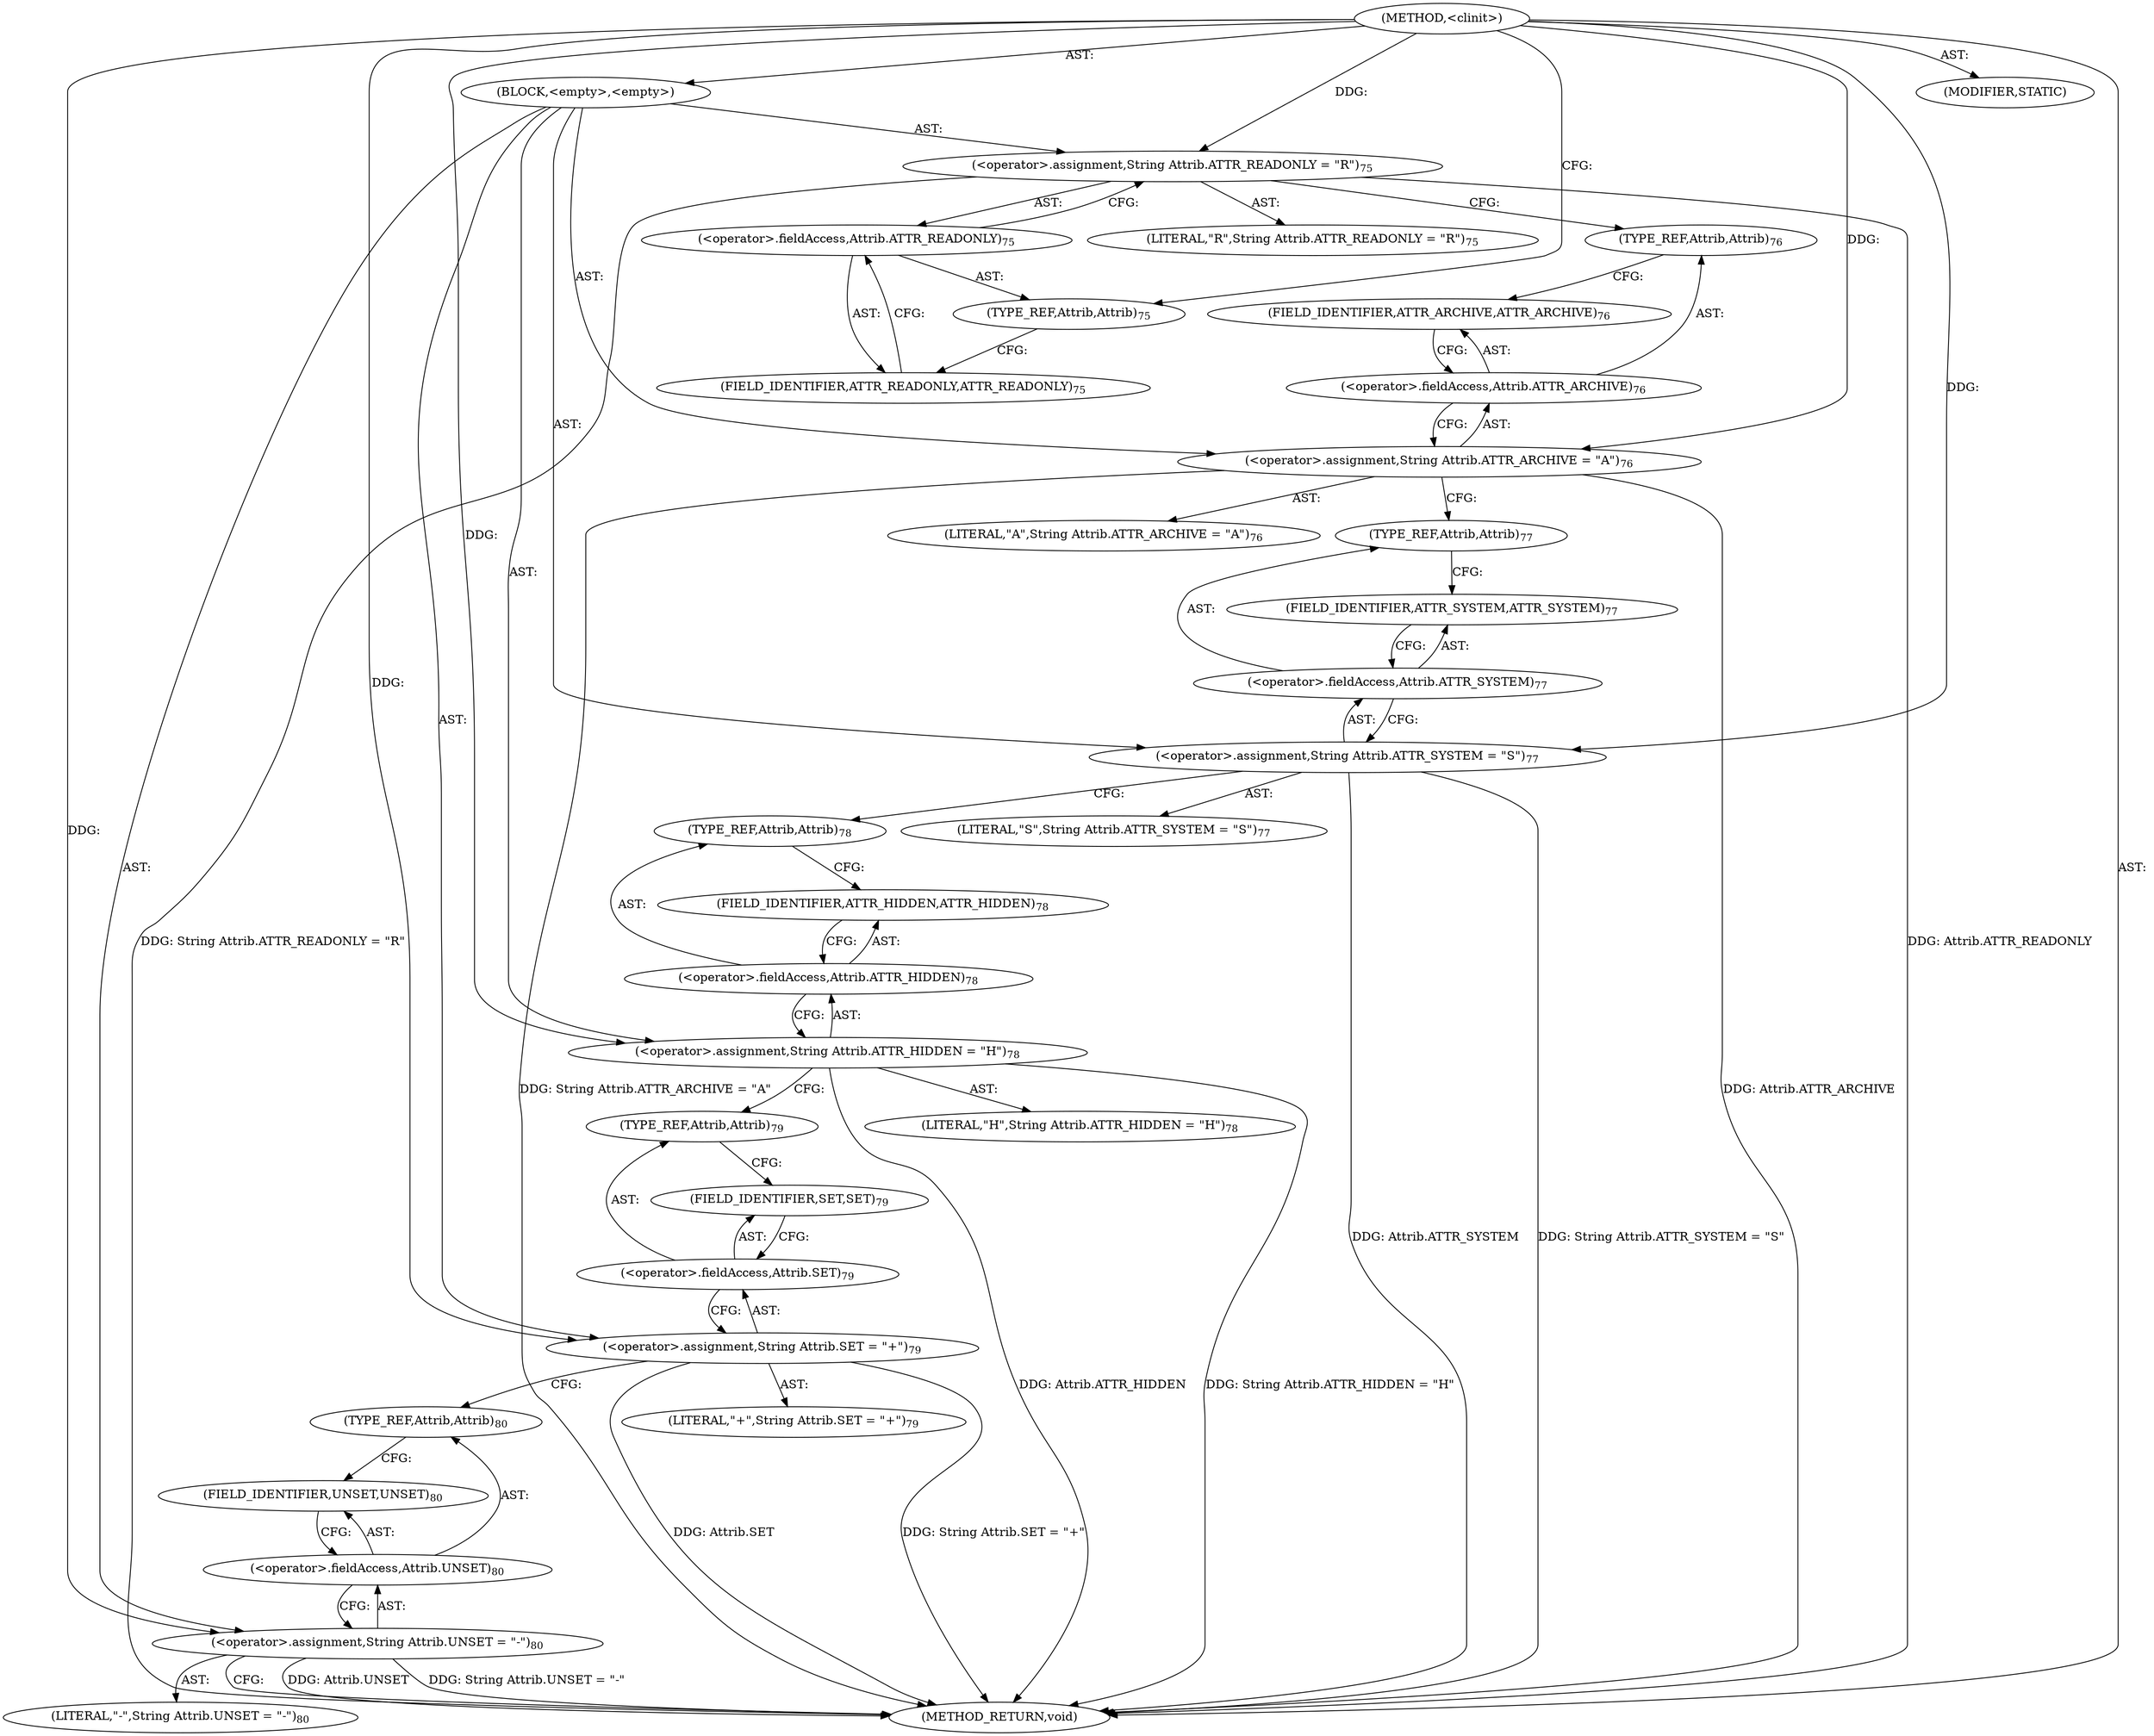 digraph "&lt;clinit&gt;" {  
"111669149713" [label = <(METHOD,&lt;clinit&gt;)> ]
"25769803801" [label = <(BLOCK,&lt;empty&gt;,&lt;empty&gt;)> ]
"30064771154" [label = <(&lt;operator&gt;.assignment,String Attrib.ATTR_READONLY = &quot;R&quot;)<SUB>75</SUB>> ]
"30064771155" [label = <(&lt;operator&gt;.fieldAccess,Attrib.ATTR_READONLY)<SUB>75</SUB>> ]
"180388626438" [label = <(TYPE_REF,Attrib,Attrib)<SUB>75</SUB>> ]
"55834574857" [label = <(FIELD_IDENTIFIER,ATTR_READONLY,ATTR_READONLY)<SUB>75</SUB>> ]
"90194313230" [label = <(LITERAL,&quot;R&quot;,String Attrib.ATTR_READONLY = &quot;R&quot;)<SUB>75</SUB>> ]
"30064771156" [label = <(&lt;operator&gt;.assignment,String Attrib.ATTR_ARCHIVE = &quot;A&quot;)<SUB>76</SUB>> ]
"30064771157" [label = <(&lt;operator&gt;.fieldAccess,Attrib.ATTR_ARCHIVE)<SUB>76</SUB>> ]
"180388626439" [label = <(TYPE_REF,Attrib,Attrib)<SUB>76</SUB>> ]
"55834574858" [label = <(FIELD_IDENTIFIER,ATTR_ARCHIVE,ATTR_ARCHIVE)<SUB>76</SUB>> ]
"90194313231" [label = <(LITERAL,&quot;A&quot;,String Attrib.ATTR_ARCHIVE = &quot;A&quot;)<SUB>76</SUB>> ]
"30064771158" [label = <(&lt;operator&gt;.assignment,String Attrib.ATTR_SYSTEM = &quot;S&quot;)<SUB>77</SUB>> ]
"30064771159" [label = <(&lt;operator&gt;.fieldAccess,Attrib.ATTR_SYSTEM)<SUB>77</SUB>> ]
"180388626440" [label = <(TYPE_REF,Attrib,Attrib)<SUB>77</SUB>> ]
"55834574859" [label = <(FIELD_IDENTIFIER,ATTR_SYSTEM,ATTR_SYSTEM)<SUB>77</SUB>> ]
"90194313232" [label = <(LITERAL,&quot;S&quot;,String Attrib.ATTR_SYSTEM = &quot;S&quot;)<SUB>77</SUB>> ]
"30064771160" [label = <(&lt;operator&gt;.assignment,String Attrib.ATTR_HIDDEN = &quot;H&quot;)<SUB>78</SUB>> ]
"30064771161" [label = <(&lt;operator&gt;.fieldAccess,Attrib.ATTR_HIDDEN)<SUB>78</SUB>> ]
"180388626441" [label = <(TYPE_REF,Attrib,Attrib)<SUB>78</SUB>> ]
"55834574860" [label = <(FIELD_IDENTIFIER,ATTR_HIDDEN,ATTR_HIDDEN)<SUB>78</SUB>> ]
"90194313233" [label = <(LITERAL,&quot;H&quot;,String Attrib.ATTR_HIDDEN = &quot;H&quot;)<SUB>78</SUB>> ]
"30064771162" [label = <(&lt;operator&gt;.assignment,String Attrib.SET = &quot;+&quot;)<SUB>79</SUB>> ]
"30064771163" [label = <(&lt;operator&gt;.fieldAccess,Attrib.SET)<SUB>79</SUB>> ]
"180388626442" [label = <(TYPE_REF,Attrib,Attrib)<SUB>79</SUB>> ]
"55834574861" [label = <(FIELD_IDENTIFIER,SET,SET)<SUB>79</SUB>> ]
"90194313234" [label = <(LITERAL,&quot;+&quot;,String Attrib.SET = &quot;+&quot;)<SUB>79</SUB>> ]
"30064771164" [label = <(&lt;operator&gt;.assignment,String Attrib.UNSET = &quot;-&quot;)<SUB>80</SUB>> ]
"30064771165" [label = <(&lt;operator&gt;.fieldAccess,Attrib.UNSET)<SUB>80</SUB>> ]
"180388626443" [label = <(TYPE_REF,Attrib,Attrib)<SUB>80</SUB>> ]
"55834574862" [label = <(FIELD_IDENTIFIER,UNSET,UNSET)<SUB>80</SUB>> ]
"90194313235" [label = <(LITERAL,&quot;-&quot;,String Attrib.UNSET = &quot;-&quot;)<SUB>80</SUB>> ]
"133143986223" [label = <(MODIFIER,STATIC)> ]
"128849018897" [label = <(METHOD_RETURN,void)> ]
  "111669149713" -> "25769803801"  [ label = "AST: "] 
  "111669149713" -> "133143986223"  [ label = "AST: "] 
  "111669149713" -> "128849018897"  [ label = "AST: "] 
  "25769803801" -> "30064771154"  [ label = "AST: "] 
  "25769803801" -> "30064771156"  [ label = "AST: "] 
  "25769803801" -> "30064771158"  [ label = "AST: "] 
  "25769803801" -> "30064771160"  [ label = "AST: "] 
  "25769803801" -> "30064771162"  [ label = "AST: "] 
  "25769803801" -> "30064771164"  [ label = "AST: "] 
  "30064771154" -> "30064771155"  [ label = "AST: "] 
  "30064771154" -> "90194313230"  [ label = "AST: "] 
  "30064771155" -> "180388626438"  [ label = "AST: "] 
  "30064771155" -> "55834574857"  [ label = "AST: "] 
  "30064771156" -> "30064771157"  [ label = "AST: "] 
  "30064771156" -> "90194313231"  [ label = "AST: "] 
  "30064771157" -> "180388626439"  [ label = "AST: "] 
  "30064771157" -> "55834574858"  [ label = "AST: "] 
  "30064771158" -> "30064771159"  [ label = "AST: "] 
  "30064771158" -> "90194313232"  [ label = "AST: "] 
  "30064771159" -> "180388626440"  [ label = "AST: "] 
  "30064771159" -> "55834574859"  [ label = "AST: "] 
  "30064771160" -> "30064771161"  [ label = "AST: "] 
  "30064771160" -> "90194313233"  [ label = "AST: "] 
  "30064771161" -> "180388626441"  [ label = "AST: "] 
  "30064771161" -> "55834574860"  [ label = "AST: "] 
  "30064771162" -> "30064771163"  [ label = "AST: "] 
  "30064771162" -> "90194313234"  [ label = "AST: "] 
  "30064771163" -> "180388626442"  [ label = "AST: "] 
  "30064771163" -> "55834574861"  [ label = "AST: "] 
  "30064771164" -> "30064771165"  [ label = "AST: "] 
  "30064771164" -> "90194313235"  [ label = "AST: "] 
  "30064771165" -> "180388626443"  [ label = "AST: "] 
  "30064771165" -> "55834574862"  [ label = "AST: "] 
  "30064771154" -> "180388626439"  [ label = "CFG: "] 
  "30064771156" -> "180388626440"  [ label = "CFG: "] 
  "30064771158" -> "180388626441"  [ label = "CFG: "] 
  "30064771160" -> "180388626442"  [ label = "CFG: "] 
  "30064771162" -> "180388626443"  [ label = "CFG: "] 
  "30064771164" -> "128849018897"  [ label = "CFG: "] 
  "30064771155" -> "30064771154"  [ label = "CFG: "] 
  "30064771157" -> "30064771156"  [ label = "CFG: "] 
  "30064771159" -> "30064771158"  [ label = "CFG: "] 
  "30064771161" -> "30064771160"  [ label = "CFG: "] 
  "30064771163" -> "30064771162"  [ label = "CFG: "] 
  "30064771165" -> "30064771164"  [ label = "CFG: "] 
  "180388626438" -> "55834574857"  [ label = "CFG: "] 
  "55834574857" -> "30064771155"  [ label = "CFG: "] 
  "180388626439" -> "55834574858"  [ label = "CFG: "] 
  "55834574858" -> "30064771157"  [ label = "CFG: "] 
  "180388626440" -> "55834574859"  [ label = "CFG: "] 
  "55834574859" -> "30064771159"  [ label = "CFG: "] 
  "180388626441" -> "55834574860"  [ label = "CFG: "] 
  "55834574860" -> "30064771161"  [ label = "CFG: "] 
  "180388626442" -> "55834574861"  [ label = "CFG: "] 
  "55834574861" -> "30064771163"  [ label = "CFG: "] 
  "180388626443" -> "55834574862"  [ label = "CFG: "] 
  "55834574862" -> "30064771165"  [ label = "CFG: "] 
  "111669149713" -> "180388626438"  [ label = "CFG: "] 
  "30064771154" -> "128849018897"  [ label = "DDG: Attrib.ATTR_READONLY"] 
  "30064771154" -> "128849018897"  [ label = "DDG: String Attrib.ATTR_READONLY = &quot;R&quot;"] 
  "30064771156" -> "128849018897"  [ label = "DDG: Attrib.ATTR_ARCHIVE"] 
  "30064771156" -> "128849018897"  [ label = "DDG: String Attrib.ATTR_ARCHIVE = &quot;A&quot;"] 
  "30064771158" -> "128849018897"  [ label = "DDG: Attrib.ATTR_SYSTEM"] 
  "30064771158" -> "128849018897"  [ label = "DDG: String Attrib.ATTR_SYSTEM = &quot;S&quot;"] 
  "30064771160" -> "128849018897"  [ label = "DDG: Attrib.ATTR_HIDDEN"] 
  "30064771160" -> "128849018897"  [ label = "DDG: String Attrib.ATTR_HIDDEN = &quot;H&quot;"] 
  "30064771162" -> "128849018897"  [ label = "DDG: Attrib.SET"] 
  "30064771162" -> "128849018897"  [ label = "DDG: String Attrib.SET = &quot;+&quot;"] 
  "30064771164" -> "128849018897"  [ label = "DDG: Attrib.UNSET"] 
  "30064771164" -> "128849018897"  [ label = "DDG: String Attrib.UNSET = &quot;-&quot;"] 
  "111669149713" -> "30064771154"  [ label = "DDG: "] 
  "111669149713" -> "30064771156"  [ label = "DDG: "] 
  "111669149713" -> "30064771158"  [ label = "DDG: "] 
  "111669149713" -> "30064771160"  [ label = "DDG: "] 
  "111669149713" -> "30064771162"  [ label = "DDG: "] 
  "111669149713" -> "30064771164"  [ label = "DDG: "] 
}
